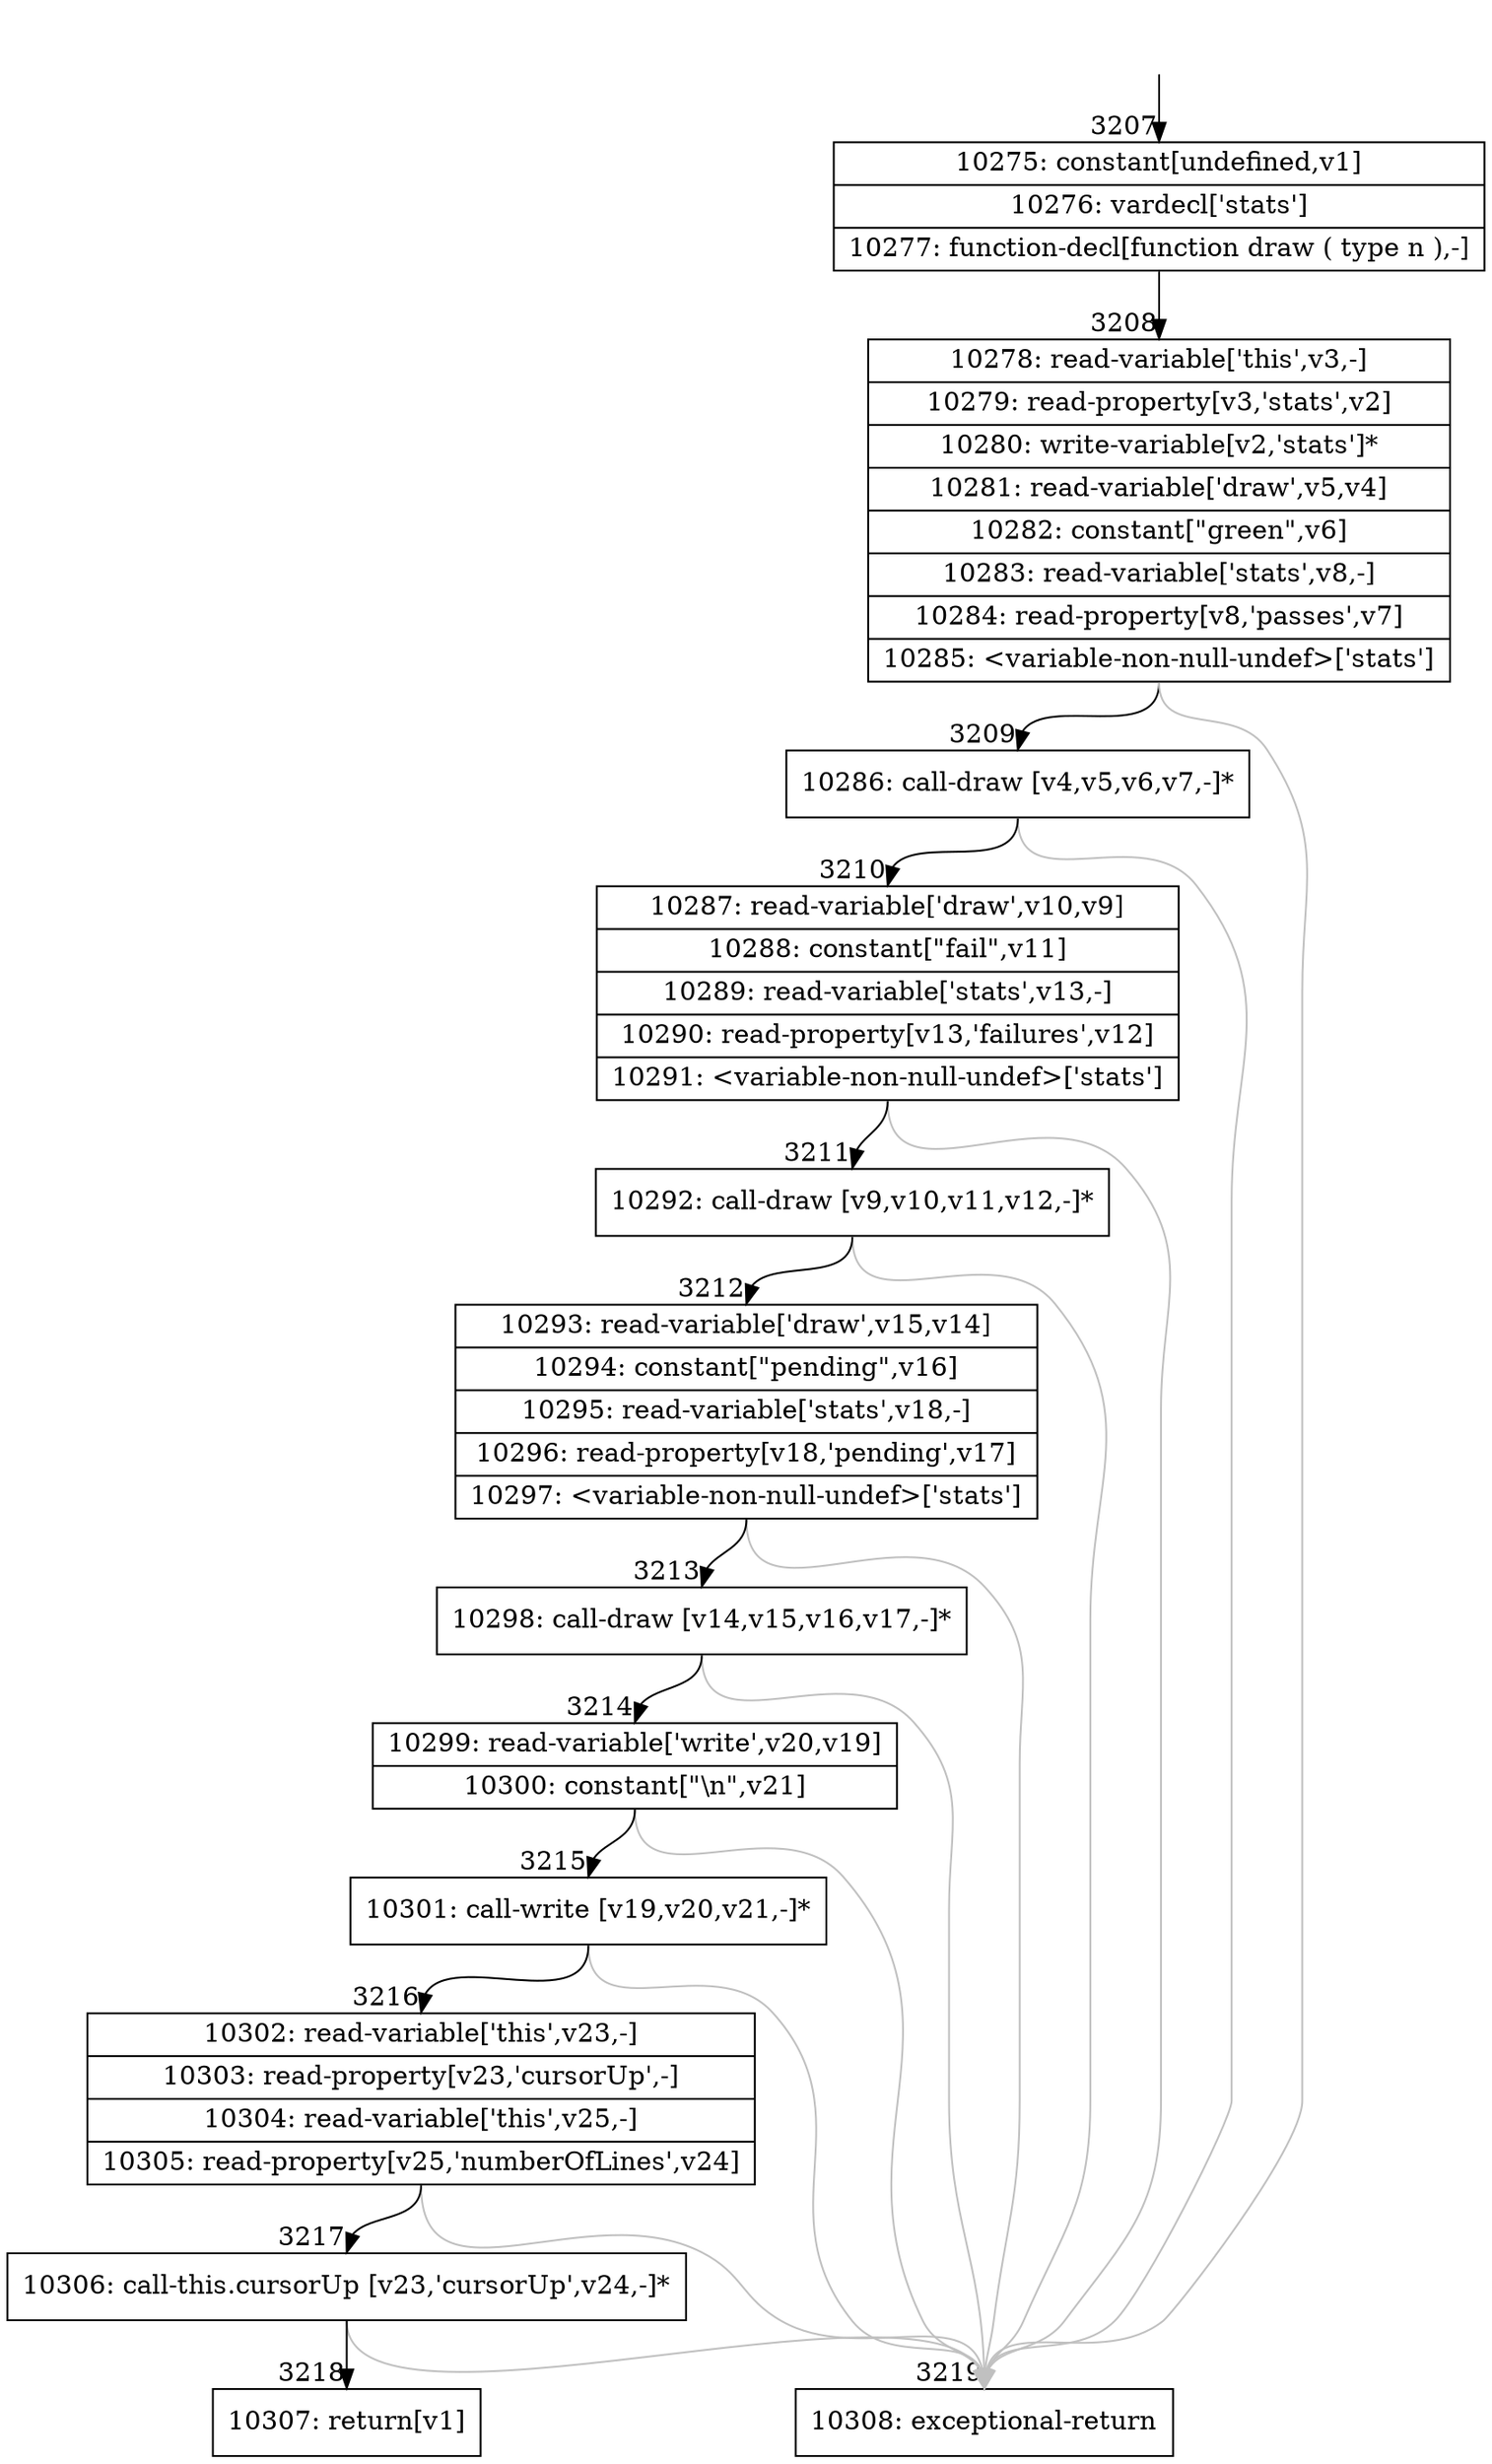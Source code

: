 digraph {
rankdir="TD"
BB_entry287[shape=none,label=""];
BB_entry287 -> BB3207 [tailport=s, headport=n, headlabel="    3207"]
BB3207 [shape=record label="{10275: constant[undefined,v1]|10276: vardecl['stats']|10277: function-decl[function draw ( type n ),-]}" ] 
BB3207 -> BB3208 [tailport=s, headport=n, headlabel="      3208"]
BB3208 [shape=record label="{10278: read-variable['this',v3,-]|10279: read-property[v3,'stats',v2]|10280: write-variable[v2,'stats']*|10281: read-variable['draw',v5,v4]|10282: constant[\"green\",v6]|10283: read-variable['stats',v8,-]|10284: read-property[v8,'passes',v7]|10285: \<variable-non-null-undef\>['stats']}" ] 
BB3208 -> BB3209 [tailport=s, headport=n, headlabel="      3209"]
BB3208 -> BB3219 [tailport=s, headport=n, color=gray, headlabel="      3219"]
BB3209 [shape=record label="{10286: call-draw [v4,v5,v6,v7,-]*}" ] 
BB3209 -> BB3210 [tailport=s, headport=n, headlabel="      3210"]
BB3209 -> BB3219 [tailport=s, headport=n, color=gray]
BB3210 [shape=record label="{10287: read-variable['draw',v10,v9]|10288: constant[\"fail\",v11]|10289: read-variable['stats',v13,-]|10290: read-property[v13,'failures',v12]|10291: \<variable-non-null-undef\>['stats']}" ] 
BB3210 -> BB3211 [tailport=s, headport=n, headlabel="      3211"]
BB3210 -> BB3219 [tailport=s, headport=n, color=gray]
BB3211 [shape=record label="{10292: call-draw [v9,v10,v11,v12,-]*}" ] 
BB3211 -> BB3212 [tailport=s, headport=n, headlabel="      3212"]
BB3211 -> BB3219 [tailport=s, headport=n, color=gray]
BB3212 [shape=record label="{10293: read-variable['draw',v15,v14]|10294: constant[\"pending\",v16]|10295: read-variable['stats',v18,-]|10296: read-property[v18,'pending',v17]|10297: \<variable-non-null-undef\>['stats']}" ] 
BB3212 -> BB3213 [tailport=s, headport=n, headlabel="      3213"]
BB3212 -> BB3219 [tailport=s, headport=n, color=gray]
BB3213 [shape=record label="{10298: call-draw [v14,v15,v16,v17,-]*}" ] 
BB3213 -> BB3214 [tailport=s, headport=n, headlabel="      3214"]
BB3213 -> BB3219 [tailport=s, headport=n, color=gray]
BB3214 [shape=record label="{10299: read-variable['write',v20,v19]|10300: constant[\"\\n\",v21]}" ] 
BB3214 -> BB3215 [tailport=s, headport=n, headlabel="      3215"]
BB3214 -> BB3219 [tailport=s, headport=n, color=gray]
BB3215 [shape=record label="{10301: call-write [v19,v20,v21,-]*}" ] 
BB3215 -> BB3216 [tailport=s, headport=n, headlabel="      3216"]
BB3215 -> BB3219 [tailport=s, headport=n, color=gray]
BB3216 [shape=record label="{10302: read-variable['this',v23,-]|10303: read-property[v23,'cursorUp',-]|10304: read-variable['this',v25,-]|10305: read-property[v25,'numberOfLines',v24]}" ] 
BB3216 -> BB3217 [tailport=s, headport=n, headlabel="      3217"]
BB3216 -> BB3219 [tailport=s, headport=n, color=gray]
BB3217 [shape=record label="{10306: call-this.cursorUp [v23,'cursorUp',v24,-]*}" ] 
BB3217 -> BB3218 [tailport=s, headport=n, headlabel="      3218"]
BB3217 -> BB3219 [tailport=s, headport=n, color=gray]
BB3218 [shape=record label="{10307: return[v1]}" ] 
BB3219 [shape=record label="{10308: exceptional-return}" ] 
//#$~ 3695
}
